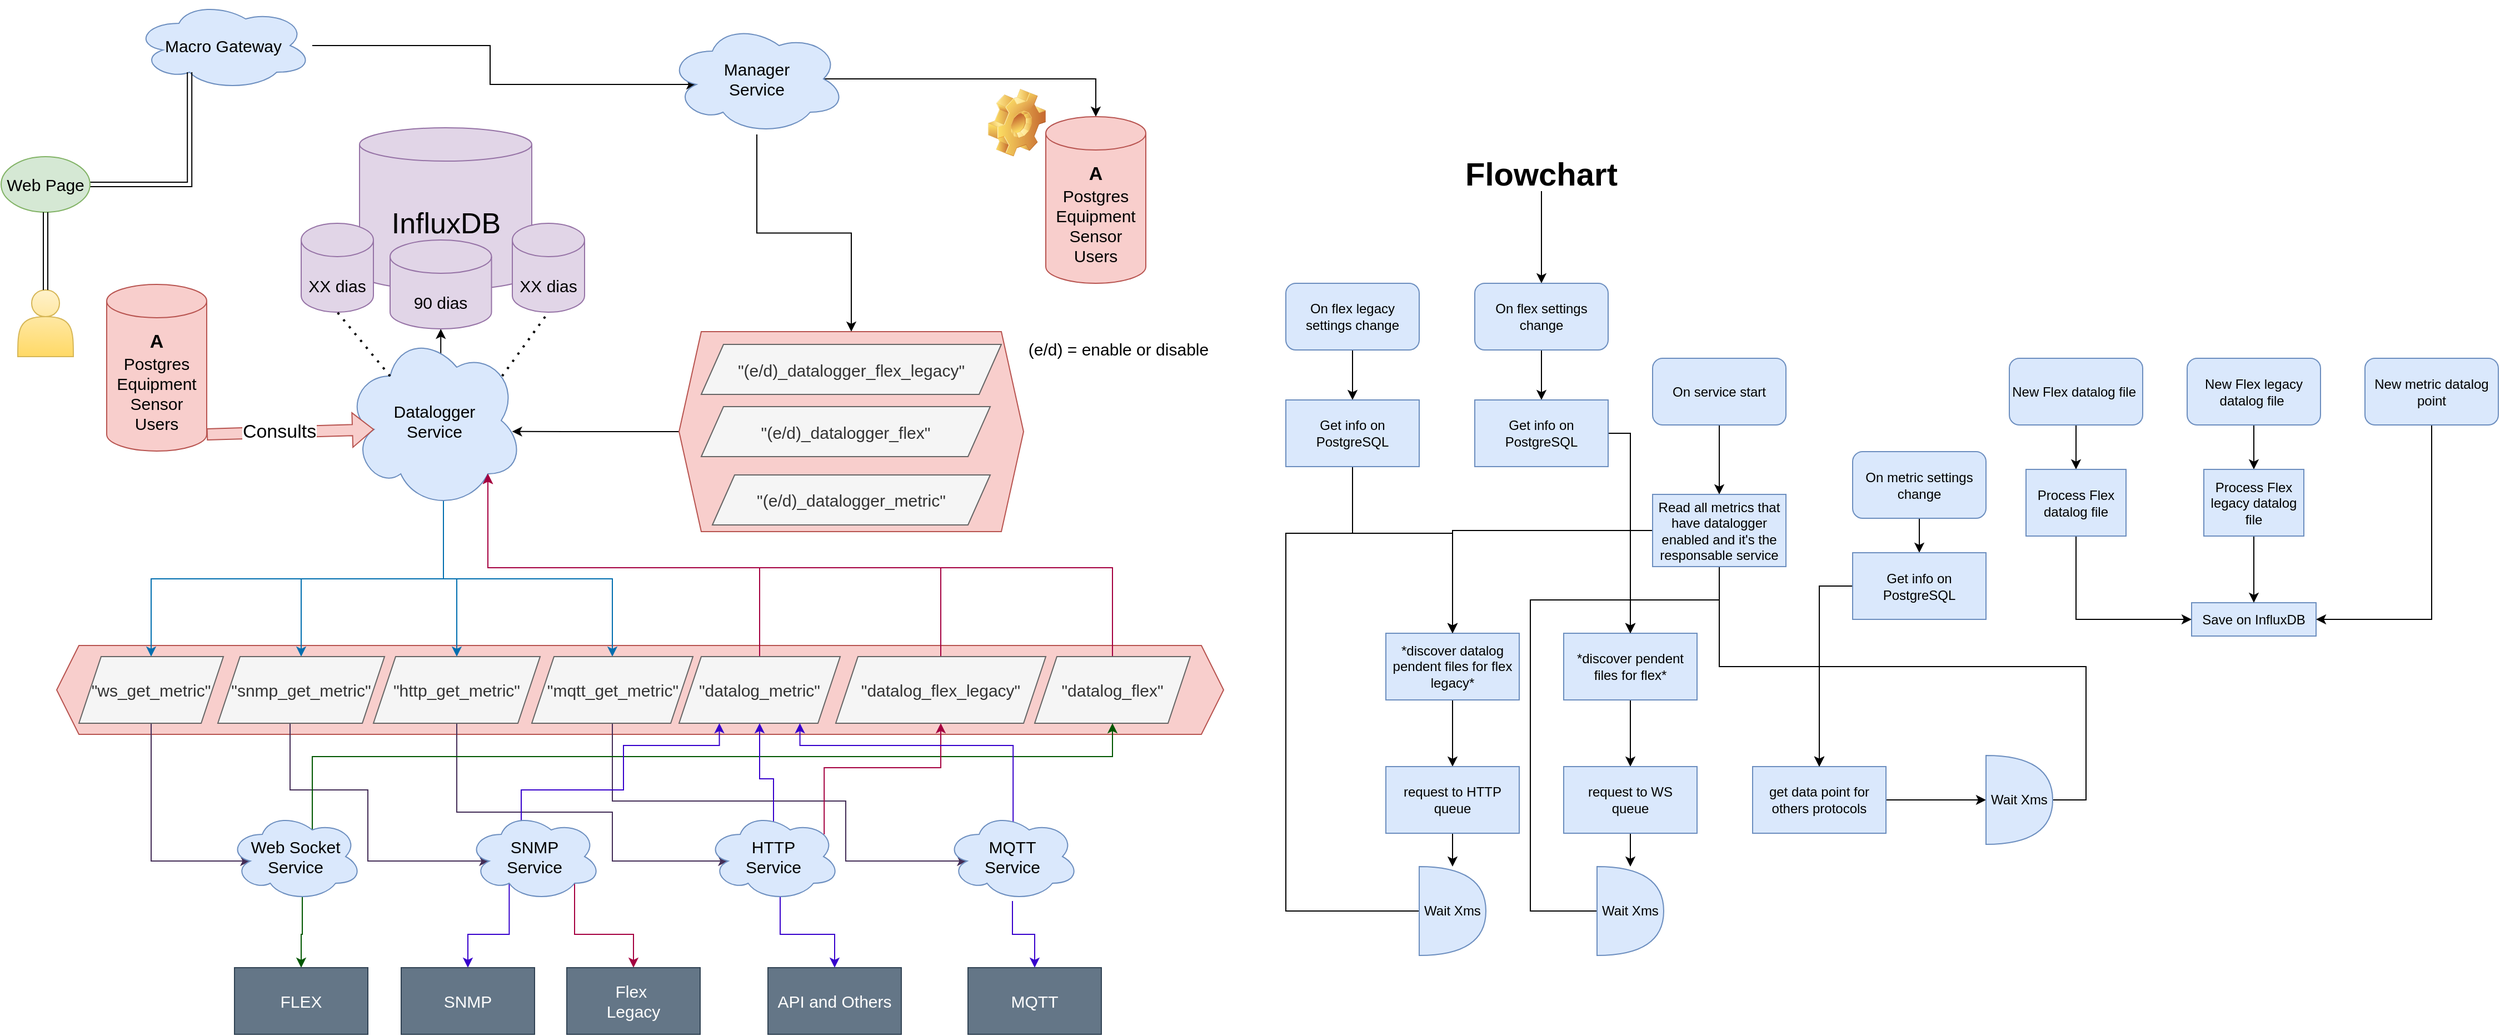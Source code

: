 <mxfile version="20.3.3" type="device"><diagram id="n9fM3EhJJ-gngeDf5bml" name="Page-1"><mxGraphModel dx="1077" dy="156" grid="1" gridSize="10" guides="1" tooltips="1" connect="1" arrows="1" fold="1" page="1" pageScale="1" pageWidth="827" pageHeight="1169" background="none" math="0" shadow="0"><root><mxCell id="0"/><mxCell id="1" parent="0"/><mxCell id="XR75DVhGgHO-lbkw8cco-3" style="edgeStyle=orthogonalEdgeStyle;rounded=0;orthogonalLoop=1;jettySize=auto;html=1;fontSize=15;entryX=0.936;entryY=0.562;entryDx=0;entryDy=0;entryPerimeter=0;" parent="1" source="XR75DVhGgHO-lbkw8cco-4" target="XR75DVhGgHO-lbkw8cco-25" edge="1"><mxGeometry relative="1" as="geometry"><mxPoint x="320" y="717" as="targetPoint"/></mxGeometry></mxCell><mxCell id="XR75DVhGgHO-lbkw8cco-4" value="" style="shape=hexagon;perimeter=hexagonPerimeter2;whiteSpace=wrap;html=1;fixedSize=1;fontSize=15;fillColor=#f8cecc;strokeColor=#b85450;" parent="1" vertex="1"><mxGeometry x="430" y="627.5" width="310" height="180" as="geometry"/></mxCell><mxCell id="XR75DVhGgHO-lbkw8cco-5" value="" style="shape=hexagon;perimeter=hexagonPerimeter2;whiteSpace=wrap;html=1;fixedSize=1;fontSize=15;fillColor=#f8cecc;strokeColor=#b85450;" parent="1" vertex="1"><mxGeometry x="-130" y="910" width="1050" height="80" as="geometry"/></mxCell><mxCell id="XR75DVhGgHO-lbkw8cco-6" value="" style="shape=actor;whiteSpace=wrap;html=1;fillColor=#fff2cc;gradientColor=#ffd966;strokeColor=#d6b656;" parent="1" vertex="1"><mxGeometry x="-165" y="590" width="50" height="60" as="geometry"/></mxCell><mxCell id="DgHRoGvnRGaDsDwVoJQQ-1" style="edgeStyle=orthogonalEdgeStyle;rounded=0;orthogonalLoop=1;jettySize=auto;html=1;entryX=0.16;entryY=0.55;entryDx=0;entryDy=0;entryPerimeter=0;" edge="1" parent="1" source="XR75DVhGgHO-lbkw8cco-7" target="XR75DVhGgHO-lbkw8cco-31"><mxGeometry relative="1" as="geometry"/></mxCell><mxCell id="XR75DVhGgHO-lbkw8cco-7" value="&lt;font style=&quot;font-size: 15px;&quot;&gt;Macro Gateway&lt;/font&gt;" style="ellipse;shape=cloud;whiteSpace=wrap;html=1;fillColor=#dae8fc;strokeColor=#6c8ebf;" parent="1" vertex="1"><mxGeometry x="-60" y="330" width="160" height="80" as="geometry"/></mxCell><mxCell id="XR75DVhGgHO-lbkw8cco-17" style="edgeStyle=orthogonalEdgeStyle;rounded=0;orthogonalLoop=1;jettySize=auto;html=1;entryX=0.31;entryY=0.8;entryDx=0;entryDy=0;entryPerimeter=0;fontSize=15;shape=link;" parent="1" source="XR75DVhGgHO-lbkw8cco-18" target="XR75DVhGgHO-lbkw8cco-7" edge="1"><mxGeometry relative="1" as="geometry"/></mxCell><mxCell id="XR75DVhGgHO-lbkw8cco-18" value="&lt;font style=&quot;font-size: 15px;&quot;&gt;Web Page&lt;/font&gt;" style="ellipse;whiteSpace=wrap;html=1;fillColor=#d5e8d4;strokeColor=#82b366;" parent="1" vertex="1"><mxGeometry x="-180" y="470" width="80" height="50" as="geometry"/></mxCell><mxCell id="XR75DVhGgHO-lbkw8cco-19" value="" style="endArrow=classic;startArrow=classic;html=1;rounded=0;fontSize=15;entryX=0.5;entryY=1;entryDx=0;entryDy=0;shape=link;" parent="1" source="XR75DVhGgHO-lbkw8cco-6" target="XR75DVhGgHO-lbkw8cco-18" edge="1"><mxGeometry width="50" height="50" relative="1" as="geometry"><mxPoint x="330" y="570" as="sourcePoint"/><mxPoint x="380" y="520" as="targetPoint"/></mxGeometry></mxCell><mxCell id="XR75DVhGgHO-lbkw8cco-21" style="edgeStyle=orthogonalEdgeStyle;rounded=0;orthogonalLoop=1;jettySize=auto;html=1;exitX=0.55;exitY=0.95;exitDx=0;exitDy=0;exitPerimeter=0;entryX=0.5;entryY=0;entryDx=0;entryDy=0;fontSize=15;fillColor=#1ba1e2;strokeColor=#006EAF;" parent="1" source="XR75DVhGgHO-lbkw8cco-25" target="XR75DVhGgHO-lbkw8cco-42" edge="1"><mxGeometry relative="1" as="geometry"><Array as="points"><mxPoint x="218" y="850"/><mxPoint x="90" y="850"/></Array></mxGeometry></mxCell><mxCell id="XR75DVhGgHO-lbkw8cco-22" style="edgeStyle=orthogonalEdgeStyle;rounded=0;orthogonalLoop=1;jettySize=auto;html=1;exitX=0.55;exitY=0.95;exitDx=0;exitDy=0;exitPerimeter=0;entryX=0.5;entryY=0;entryDx=0;entryDy=0;fontSize=15;fillColor=#1ba1e2;strokeColor=#006EAF;" parent="1" source="XR75DVhGgHO-lbkw8cco-25" target="XR75DVhGgHO-lbkw8cco-44" edge="1"><mxGeometry relative="1" as="geometry"><Array as="points"><mxPoint x="218" y="850"/><mxPoint x="230" y="850"/></Array></mxGeometry></mxCell><mxCell id="XR75DVhGgHO-lbkw8cco-23" style="edgeStyle=orthogonalEdgeStyle;rounded=0;orthogonalLoop=1;jettySize=auto;html=1;exitX=0.55;exitY=0.95;exitDx=0;exitDy=0;exitPerimeter=0;entryX=0.5;entryY=0;entryDx=0;entryDy=0;fontSize=15;fillColor=#1ba1e2;strokeColor=#006EAF;" parent="1" source="XR75DVhGgHO-lbkw8cco-25" target="XR75DVhGgHO-lbkw8cco-34" edge="1"><mxGeometry relative="1" as="geometry"><Array as="points"><mxPoint x="218" y="850"/><mxPoint x="370" y="850"/></Array></mxGeometry></mxCell><mxCell id="XR75DVhGgHO-lbkw8cco-24" style="edgeStyle=orthogonalEdgeStyle;rounded=0;orthogonalLoop=1;jettySize=auto;html=1;exitX=0.55;exitY=0.95;exitDx=0;exitDy=0;exitPerimeter=0;entryX=0.5;entryY=0;entryDx=0;entryDy=0;fontSize=15;fillColor=#1ba1e2;strokeColor=#006EAF;" parent="1" source="XR75DVhGgHO-lbkw8cco-25" target="XR75DVhGgHO-lbkw8cco-40" edge="1"><mxGeometry relative="1" as="geometry"><Array as="points"><mxPoint x="218" y="850"/><mxPoint x="-45" y="850"/></Array></mxGeometry></mxCell><mxCell id="XR75DVhGgHO-lbkw8cco-89" style="edgeStyle=orthogonalEdgeStyle;rounded=0;orthogonalLoop=1;jettySize=auto;html=1;exitX=0.625;exitY=0.2;exitDx=0;exitDy=0;exitPerimeter=0;entryX=0.5;entryY=1;entryDx=0;entryDy=0;entryPerimeter=0;fontSize=15;" parent="1" source="XR75DVhGgHO-lbkw8cco-25" target="XR75DVhGgHO-lbkw8cco-88" edge="1"><mxGeometry relative="1" as="geometry"/></mxCell><mxCell id="XR75DVhGgHO-lbkw8cco-25" value="Datalogger&lt;br&gt;Service" style="ellipse;shape=cloud;whiteSpace=wrap;html=1;fontSize=15;fillColor=#dae8fc;strokeColor=#6c8ebf;" parent="1" vertex="1"><mxGeometry x="130" y="627.5" width="160" height="160" as="geometry"/></mxCell><mxCell id="XR75DVhGgHO-lbkw8cco-29" style="edgeStyle=orthogonalEdgeStyle;rounded=0;orthogonalLoop=1;jettySize=auto;html=1;entryX=0.5;entryY=0;entryDx=0;entryDy=0;fontSize=15;" parent="1" source="XR75DVhGgHO-lbkw8cco-31" target="XR75DVhGgHO-lbkw8cco-4" edge="1"><mxGeometry relative="1" as="geometry"/></mxCell><mxCell id="XR75DVhGgHO-lbkw8cco-30" style="edgeStyle=orthogonalEdgeStyle;rounded=0;orthogonalLoop=1;jettySize=auto;html=1;fontSize=15;exitX=0.875;exitY=0.5;exitDx=0;exitDy=0;exitPerimeter=0;" parent="1" source="XR75DVhGgHO-lbkw8cco-31" target="XR75DVhGgHO-lbkw8cco-32" edge="1"><mxGeometry relative="1" as="geometry"><Array as="points"><mxPoint x="805" y="400"/></Array></mxGeometry></mxCell><mxCell id="XR75DVhGgHO-lbkw8cco-31" value="Manager&lt;br&gt;Service" style="ellipse;shape=cloud;whiteSpace=wrap;html=1;fontSize=15;fillColor=#dae8fc;strokeColor=#6c8ebf;" parent="1" vertex="1"><mxGeometry x="420" y="350" width="160" height="100" as="geometry"/></mxCell><mxCell id="XR75DVhGgHO-lbkw8cco-32" value="&lt;font style=&quot;font-size: 17px;&quot;&gt;&lt;b&gt;A&lt;/b&gt;&lt;/font&gt;&lt;br&gt;Postgres&lt;br&gt;Equipment&lt;br&gt;Sensor&lt;br&gt;Users" style="shape=cylinder3;whiteSpace=wrap;html=1;boundedLbl=1;backgroundOutline=1;size=15;fontSize=15;fillColor=#f8cecc;strokeColor=#b85450;" parent="1" vertex="1"><mxGeometry x="760" y="434" width="90" height="150" as="geometry"/></mxCell><mxCell id="XR75DVhGgHO-lbkw8cco-33" style="edgeStyle=orthogonalEdgeStyle;rounded=0;orthogonalLoop=1;jettySize=auto;html=1;entryX=0.16;entryY=0.55;entryDx=0;entryDy=0;entryPerimeter=0;fontSize=15;fillColor=#76608a;strokeColor=#432D57;" parent="1" source="XR75DVhGgHO-lbkw8cco-34" target="XR75DVhGgHO-lbkw8cco-60" edge="1"><mxGeometry relative="1" as="geometry"><Array as="points"><mxPoint x="370" y="1050"/><mxPoint x="580" y="1050"/><mxPoint x="580" y="1104"/></Array></mxGeometry></mxCell><mxCell id="XR75DVhGgHO-lbkw8cco-34" value="&quot;mqtt_get_metric&quot;" style="shape=parallelogram;perimeter=parallelogramPerimeter;whiteSpace=wrap;html=1;fixedSize=1;fontSize=15;fillColor=#f5f5f5;fontColor=#333333;strokeColor=#666666;" parent="1" vertex="1"><mxGeometry x="297.5" y="920" width="145" height="60" as="geometry"/></mxCell><mxCell id="XR75DVhGgHO-lbkw8cco-35" style="edgeStyle=orthogonalEdgeStyle;rounded=0;orthogonalLoop=1;jettySize=auto;html=1;entryX=0.8;entryY=0.8;entryDx=0;entryDy=0;entryPerimeter=0;fontSize=15;fillColor=#d80073;strokeColor=#A50040;" parent="1" source="XR75DVhGgHO-lbkw8cco-36" target="XR75DVhGgHO-lbkw8cco-25" edge="1"><mxGeometry relative="1" as="geometry"><Array as="points"><mxPoint x="820" y="840"/><mxPoint x="258" y="840"/></Array></mxGeometry></mxCell><mxCell id="XR75DVhGgHO-lbkw8cco-36" value="&quot;datalog_flex&quot;" style="shape=parallelogram;perimeter=parallelogramPerimeter;whiteSpace=wrap;html=1;fixedSize=1;fontSize=15;fillColor=#f5f5f5;fontColor=#333333;strokeColor=#666666;" parent="1" vertex="1"><mxGeometry x="750" y="920" width="140" height="60" as="geometry"/></mxCell><mxCell id="XR75DVhGgHO-lbkw8cco-37" style="edgeStyle=orthogonalEdgeStyle;rounded=0;orthogonalLoop=1;jettySize=auto;html=1;entryX=0.8;entryY=0.8;entryDx=0;entryDy=0;entryPerimeter=0;fontSize=15;fillColor=#d80073;strokeColor=#A50040;" parent="1" source="XR75DVhGgHO-lbkw8cco-38" target="XR75DVhGgHO-lbkw8cco-25" edge="1"><mxGeometry relative="1" as="geometry"><Array as="points"><mxPoint x="665" y="840"/><mxPoint x="258" y="840"/></Array></mxGeometry></mxCell><mxCell id="XR75DVhGgHO-lbkw8cco-38" value="&quot;datalog_flex_legacy&quot;" style="shape=parallelogram;perimeter=parallelogramPerimeter;whiteSpace=wrap;html=1;fixedSize=1;fontSize=15;fillColor=#f5f5f5;fontColor=#333333;strokeColor=#666666;" parent="1" vertex="1"><mxGeometry x="571" y="920" width="189" height="60" as="geometry"/></mxCell><mxCell id="XR75DVhGgHO-lbkw8cco-39" style="edgeStyle=orthogonalEdgeStyle;rounded=0;orthogonalLoop=1;jettySize=auto;html=1;entryX=0.16;entryY=0.55;entryDx=0;entryDy=0;entryPerimeter=0;fontSize=15;fillColor=#76608a;strokeColor=#432D57;" parent="1" source="XR75DVhGgHO-lbkw8cco-40" target="XR75DVhGgHO-lbkw8cco-49" edge="1"><mxGeometry relative="1" as="geometry"><Array as="points"><mxPoint x="-45" y="1104"/></Array></mxGeometry></mxCell><mxCell id="XR75DVhGgHO-lbkw8cco-40" value="&quot;ws_get_metric&quot;" style="shape=parallelogram;perimeter=parallelogramPerimeter;whiteSpace=wrap;html=1;fixedSize=1;fontSize=15;fillColor=#f5f5f5;fontColor=#333333;strokeColor=#666666;" parent="1" vertex="1"><mxGeometry x="-110" y="920" width="130" height="60" as="geometry"/></mxCell><mxCell id="XR75DVhGgHO-lbkw8cco-41" style="edgeStyle=orthogonalEdgeStyle;rounded=0;orthogonalLoop=1;jettySize=auto;html=1;entryX=0.16;entryY=0.55;entryDx=0;entryDy=0;entryPerimeter=0;fontSize=15;fillColor=#76608a;strokeColor=#432D57;" parent="1" source="XR75DVhGgHO-lbkw8cco-42" target="XR75DVhGgHO-lbkw8cco-57" edge="1"><mxGeometry relative="1" as="geometry"><Array as="points"><mxPoint x="80" y="1040"/><mxPoint x="150" y="1040"/><mxPoint x="150" y="1104"/></Array></mxGeometry></mxCell><mxCell id="XR75DVhGgHO-lbkw8cco-42" value="&quot;snmp_get_metric&quot;" style="shape=parallelogram;perimeter=parallelogramPerimeter;whiteSpace=wrap;html=1;fixedSize=1;fontSize=15;fillColor=#f5f5f5;fontColor=#333333;strokeColor=#666666;" parent="1" vertex="1"><mxGeometry x="15" y="920" width="150" height="60" as="geometry"/></mxCell><mxCell id="XR75DVhGgHO-lbkw8cco-43" style="edgeStyle=orthogonalEdgeStyle;rounded=0;orthogonalLoop=1;jettySize=auto;html=1;entryX=0.16;entryY=0.55;entryDx=0;entryDy=0;entryPerimeter=0;fontSize=15;fillColor=#76608a;strokeColor=#432D57;" parent="1" source="XR75DVhGgHO-lbkw8cco-44" target="XR75DVhGgHO-lbkw8cco-52" edge="1"><mxGeometry relative="1" as="geometry"><Array as="points"><mxPoint x="230" y="1060"/><mxPoint x="370" y="1060"/><mxPoint x="370" y="1104"/></Array></mxGeometry></mxCell><mxCell id="XR75DVhGgHO-lbkw8cco-44" value="&quot;http_get_metric&quot;" style="shape=parallelogram;perimeter=parallelogramPerimeter;whiteSpace=wrap;html=1;fixedSize=1;fontSize=15;fillColor=#f5f5f5;fontColor=#333333;strokeColor=#666666;" parent="1" vertex="1"><mxGeometry x="155" y="920" width="150" height="60" as="geometry"/></mxCell><mxCell id="XR75DVhGgHO-lbkw8cco-45" style="edgeStyle=orthogonalEdgeStyle;rounded=0;orthogonalLoop=1;jettySize=auto;html=1;exitX=0.5;exitY=0;exitDx=0;exitDy=0;entryX=0.8;entryY=0.8;entryDx=0;entryDy=0;entryPerimeter=0;fontSize=15;fillColor=#d80073;strokeColor=#A50040;" parent="1" source="XR75DVhGgHO-lbkw8cco-46" target="XR75DVhGgHO-lbkw8cco-25" edge="1"><mxGeometry relative="1" as="geometry"><Array as="points"><mxPoint x="503" y="840"/><mxPoint x="258" y="840"/></Array></mxGeometry></mxCell><mxCell id="XR75DVhGgHO-lbkw8cco-46" value="&quot;datalog_metric&quot;" style="shape=parallelogram;perimeter=parallelogramPerimeter;whiteSpace=wrap;html=1;fixedSize=1;fontSize=15;fillColor=#f5f5f5;fontColor=#333333;strokeColor=#666666;" parent="1" vertex="1"><mxGeometry x="430" y="920" width="145" height="60" as="geometry"/></mxCell><mxCell id="XR75DVhGgHO-lbkw8cco-47" style="edgeStyle=orthogonalEdgeStyle;rounded=0;orthogonalLoop=1;jettySize=auto;html=1;exitX=0.55;exitY=0.95;exitDx=0;exitDy=0;exitPerimeter=0;fontSize=15;fillColor=#008a00;strokeColor=#005700;" parent="1" source="XR75DVhGgHO-lbkw8cco-49" target="XR75DVhGgHO-lbkw8cco-63" edge="1"><mxGeometry relative="1" as="geometry"/></mxCell><mxCell id="XR75DVhGgHO-lbkw8cco-48" style="edgeStyle=orthogonalEdgeStyle;rounded=0;orthogonalLoop=1;jettySize=auto;html=1;exitX=0.625;exitY=0.2;exitDx=0;exitDy=0;exitPerimeter=0;entryX=0.5;entryY=1;entryDx=0;entryDy=0;fontSize=15;fillColor=#008a00;strokeColor=#005700;" parent="1" source="XR75DVhGgHO-lbkw8cco-49" target="XR75DVhGgHO-lbkw8cco-36" edge="1"><mxGeometry relative="1" as="geometry"><Array as="points"><mxPoint x="100" y="1010"/><mxPoint x="820" y="1010"/></Array></mxGeometry></mxCell><mxCell id="XR75DVhGgHO-lbkw8cco-49" value="Web Socket&lt;br&gt;Service" style="ellipse;shape=cloud;whiteSpace=wrap;html=1;fontSize=15;fillColor=#dae8fc;strokeColor=#6c8ebf;" parent="1" vertex="1"><mxGeometry x="25" y="1060" width="120" height="80" as="geometry"/></mxCell><mxCell id="XR75DVhGgHO-lbkw8cco-50" style="edgeStyle=orthogonalEdgeStyle;rounded=0;orthogonalLoop=1;jettySize=auto;html=1;entryX=0.5;entryY=1;entryDx=0;entryDy=0;fontSize=15;fillColor=#6a00ff;strokeColor=#3700CC;exitX=0.491;exitY=0.121;exitDx=0;exitDy=0;exitPerimeter=0;" parent="1" source="XR75DVhGgHO-lbkw8cco-52" target="XR75DVhGgHO-lbkw8cco-46" edge="1"><mxGeometry relative="1" as="geometry"><Array as="points"><mxPoint x="515" y="1070"/><mxPoint x="515" y="1030"/><mxPoint x="503" y="1030"/></Array></mxGeometry></mxCell><mxCell id="XR75DVhGgHO-lbkw8cco-51" style="edgeStyle=orthogonalEdgeStyle;rounded=0;orthogonalLoop=1;jettySize=auto;html=1;exitX=0.55;exitY=0.95;exitDx=0;exitDy=0;exitPerimeter=0;entryX=0.5;entryY=0;entryDx=0;entryDy=0;fontSize=15;fillColor=#6a00ff;strokeColor=#3700CC;" parent="1" source="XR75DVhGgHO-lbkw8cco-52" target="XR75DVhGgHO-lbkw8cco-64" edge="1"><mxGeometry relative="1" as="geometry"/></mxCell><mxCell id="XR75DVhGgHO-lbkw8cco-52" value="HTTP&lt;br&gt;Service" style="ellipse;shape=cloud;whiteSpace=wrap;html=1;fontSize=15;fillColor=#dae8fc;strokeColor=#6c8ebf;" parent="1" vertex="1"><mxGeometry x="455" y="1060" width="120" height="80" as="geometry"/></mxCell><mxCell id="XR75DVhGgHO-lbkw8cco-53" style="edgeStyle=orthogonalEdgeStyle;rounded=0;orthogonalLoop=1;jettySize=auto;html=1;entryX=0.25;entryY=1;entryDx=0;entryDy=0;fontSize=15;exitX=0.4;exitY=0.1;exitDx=0;exitDy=0;exitPerimeter=0;fillColor=#6a00ff;strokeColor=#3700CC;" parent="1" source="XR75DVhGgHO-lbkw8cco-57" target="XR75DVhGgHO-lbkw8cco-46" edge="1"><mxGeometry relative="1" as="geometry"><Array as="points"><mxPoint x="288" y="1040"/><mxPoint x="380" y="1040"/><mxPoint x="380" y="1000"/><mxPoint x="466" y="1000"/></Array></mxGeometry></mxCell><mxCell id="XR75DVhGgHO-lbkw8cco-54" style="edgeStyle=orthogonalEdgeStyle;rounded=0;orthogonalLoop=1;jettySize=auto;html=1;exitX=0.88;exitY=0.25;exitDx=0;exitDy=0;exitPerimeter=0;entryX=0.5;entryY=1;entryDx=0;entryDy=0;fontSize=15;fillColor=#d80073;strokeColor=#A50040;" parent="1" source="XR75DVhGgHO-lbkw8cco-52" target="XR75DVhGgHO-lbkw8cco-38" edge="1"><mxGeometry relative="1" as="geometry"><Array as="points"><mxPoint x="561" y="1020"/><mxPoint x="666" y="1020"/></Array></mxGeometry></mxCell><mxCell id="XR75DVhGgHO-lbkw8cco-55" style="edgeStyle=orthogonalEdgeStyle;rounded=0;orthogonalLoop=1;jettySize=auto;html=1;exitX=0.8;exitY=0.8;exitDx=0;exitDy=0;exitPerimeter=0;entryX=0.5;entryY=0;entryDx=0;entryDy=0;fontSize=15;fillColor=#d80073;strokeColor=#A50040;" parent="1" source="XR75DVhGgHO-lbkw8cco-57" target="XR75DVhGgHO-lbkw8cco-61" edge="1"><mxGeometry relative="1" as="geometry"/></mxCell><mxCell id="XR75DVhGgHO-lbkw8cco-56" style="edgeStyle=orthogonalEdgeStyle;rounded=0;orthogonalLoop=1;jettySize=auto;html=1;exitX=0.31;exitY=0.8;exitDx=0;exitDy=0;exitPerimeter=0;entryX=0.5;entryY=0;entryDx=0;entryDy=0;fontSize=15;fillColor=#6a00ff;strokeColor=#3700CC;" parent="1" source="XR75DVhGgHO-lbkw8cco-57" target="XR75DVhGgHO-lbkw8cco-62" edge="1"><mxGeometry relative="1" as="geometry"/></mxCell><mxCell id="XR75DVhGgHO-lbkw8cco-57" value="SNMP&lt;br&gt;Service" style="ellipse;shape=cloud;whiteSpace=wrap;html=1;fontSize=15;fillColor=#dae8fc;strokeColor=#6c8ebf;" parent="1" vertex="1"><mxGeometry x="240" y="1060" width="120" height="80" as="geometry"/></mxCell><mxCell id="XR75DVhGgHO-lbkw8cco-58" style="edgeStyle=orthogonalEdgeStyle;rounded=0;orthogonalLoop=1;jettySize=auto;html=1;entryX=0.75;entryY=1;entryDx=0;entryDy=0;fontSize=15;fillColor=#6a00ff;strokeColor=#3700CC;exitX=0.505;exitY=0.114;exitDx=0;exitDy=0;exitPerimeter=0;" parent="1" source="XR75DVhGgHO-lbkw8cco-60" target="XR75DVhGgHO-lbkw8cco-46" edge="1"><mxGeometry relative="1" as="geometry"><Array as="points"><mxPoint x="731" y="1000"/><mxPoint x="539" y="1000"/></Array></mxGeometry></mxCell><mxCell id="XR75DVhGgHO-lbkw8cco-59" style="edgeStyle=orthogonalEdgeStyle;rounded=0;orthogonalLoop=1;jettySize=auto;html=1;entryX=0.5;entryY=0;entryDx=0;entryDy=0;fontSize=15;fillColor=#6a00ff;strokeColor=#3700CC;" parent="1" source="XR75DVhGgHO-lbkw8cco-60" target="XR75DVhGgHO-lbkw8cco-65" edge="1"><mxGeometry relative="1" as="geometry"/></mxCell><mxCell id="XR75DVhGgHO-lbkw8cco-60" value="MQTT&lt;br&gt;Service" style="ellipse;shape=cloud;whiteSpace=wrap;html=1;fontSize=15;fillColor=#dae8fc;strokeColor=#6c8ebf;" parent="1" vertex="1"><mxGeometry x="670" y="1060" width="120" height="80" as="geometry"/></mxCell><mxCell id="XR75DVhGgHO-lbkw8cco-61" value="Flex&amp;nbsp;&lt;br&gt;Legacy" style="rounded=0;whiteSpace=wrap;html=1;fontSize=15;fillColor=#647687;fontColor=#ffffff;strokeColor=#314354;" parent="1" vertex="1"><mxGeometry x="329" y="1200" width="120" height="60" as="geometry"/></mxCell><mxCell id="XR75DVhGgHO-lbkw8cco-62" value="SNMP" style="rounded=0;whiteSpace=wrap;html=1;fontSize=15;fillColor=#647687;fontColor=#ffffff;strokeColor=#314354;" parent="1" vertex="1"><mxGeometry x="180" y="1200" width="120" height="60" as="geometry"/></mxCell><mxCell id="XR75DVhGgHO-lbkw8cco-63" value="FLEX" style="rounded=0;whiteSpace=wrap;html=1;fontSize=15;fillColor=#647687;fontColor=#ffffff;strokeColor=#314354;" parent="1" vertex="1"><mxGeometry x="30" y="1200" width="120" height="60" as="geometry"/></mxCell><mxCell id="XR75DVhGgHO-lbkw8cco-64" value="API and Others" style="rounded=0;whiteSpace=wrap;html=1;fontSize=15;fillColor=#647687;fontColor=#ffffff;strokeColor=#314354;" parent="1" vertex="1"><mxGeometry x="510" y="1200" width="120" height="60" as="geometry"/></mxCell><mxCell id="XR75DVhGgHO-lbkw8cco-65" value="MQTT" style="rounded=0;whiteSpace=wrap;html=1;fontSize=15;fillColor=#647687;fontColor=#ffffff;strokeColor=#314354;" parent="1" vertex="1"><mxGeometry x="690" y="1200" width="120" height="60" as="geometry"/></mxCell><mxCell id="XR75DVhGgHO-lbkw8cco-66" value="&quot;(e/d)_datalogger_metric&quot;" style="shape=parallelogram;perimeter=parallelogramPerimeter;whiteSpace=wrap;html=1;fixedSize=1;fontSize=15;fillColor=#f5f5f5;fontColor=#333333;strokeColor=#666666;" parent="1" vertex="1"><mxGeometry x="460" y="756.5" width="250" height="45" as="geometry"/></mxCell><mxCell id="XR75DVhGgHO-lbkw8cco-67" value="&quot;(e/d)_datalogger_flex_legacy&quot;" style="shape=parallelogram;perimeter=parallelogramPerimeter;whiteSpace=wrap;html=1;fixedSize=1;fontSize=15;fillColor=#f5f5f5;fontColor=#333333;strokeColor=#666666;" parent="1" vertex="1"><mxGeometry x="450" y="639" width="270" height="45" as="geometry"/></mxCell><mxCell id="XR75DVhGgHO-lbkw8cco-68" value="&quot;(e/d)_datalogger_flex&quot;" style="shape=parallelogram;perimeter=parallelogramPerimeter;whiteSpace=wrap;html=1;fixedSize=1;fontSize=15;fillColor=#f5f5f5;fontColor=#333333;strokeColor=#666666;" parent="1" vertex="1"><mxGeometry x="450" y="695" width="260" height="45" as="geometry"/></mxCell><mxCell id="XR75DVhGgHO-lbkw8cco-69" value="" style="shape=image;html=1;verticalLabelPosition=bottom;verticalAlign=top;imageAspect=1;aspect=fixed;image=img/clipart/Gear_128x128.png;fontSize=15;" parent="1" vertex="1"><mxGeometry x="708" y="409" width="52" height="61" as="geometry"/></mxCell><mxCell id="XR75DVhGgHO-lbkw8cco-70" style="edgeStyle=orthogonalEdgeStyle;rounded=0;orthogonalLoop=1;jettySize=auto;html=1;exitX=0.5;exitY=1;exitDx=0;exitDy=0;fontSize=15;" parent="1" source="XR75DVhGgHO-lbkw8cco-67" target="XR75DVhGgHO-lbkw8cco-67" edge="1"><mxGeometry relative="1" as="geometry"/></mxCell><mxCell id="XR75DVhGgHO-lbkw8cco-80" value="(e/d) = enable or disable" style="text;html=1;align=center;verticalAlign=middle;resizable=0;points=[];autosize=1;strokeColor=none;fillColor=none;fontSize=15;" parent="1" vertex="1"><mxGeometry x="730" y="627.5" width="190" height="30" as="geometry"/></mxCell><mxCell id="XR75DVhGgHO-lbkw8cco-81" value="&lt;font style=&quot;font-size: 17px;&quot;&gt;&lt;b&gt;A&lt;/b&gt;&lt;/font&gt;&lt;br&gt;Postgres&lt;br&gt;Equipment&lt;br&gt;Sensor&lt;br&gt;Users" style="shape=cylinder3;whiteSpace=wrap;html=1;boundedLbl=1;backgroundOutline=1;size=15;fontSize=15;fillColor=#f8cecc;strokeColor=#b85450;" parent="1" vertex="1"><mxGeometry x="-85" y="585" width="90" height="150" as="geometry"/></mxCell><mxCell id="XR75DVhGgHO-lbkw8cco-82" value="" style="shape=flexArrow;endArrow=classic;html=1;rounded=0;fontSize=17;entryX=0.16;entryY=0.55;entryDx=0;entryDy=0;entryPerimeter=0;exitX=1;exitY=1;exitDx=0;exitDy=-15;exitPerimeter=0;fillColor=#f8cecc;strokeColor=#b85450;" parent="1" source="XR75DVhGgHO-lbkw8cco-81" target="XR75DVhGgHO-lbkw8cco-25" edge="1"><mxGeometry width="50" height="50" relative="1" as="geometry"><mxPoint x="5" y="685" as="sourcePoint"/><mxPoint x="55" y="635" as="targetPoint"/></mxGeometry></mxCell><mxCell id="XR75DVhGgHO-lbkw8cco-83" value="Consults" style="edgeLabel;html=1;align=center;verticalAlign=middle;resizable=0;points=[];fontSize=17;" parent="XR75DVhGgHO-lbkw8cco-82" vertex="1" connectable="0"><mxGeometry x="-0.461" relative="1" as="geometry"><mxPoint x="24" y="-1" as="offset"/></mxGeometry></mxCell><mxCell id="XR75DVhGgHO-lbkw8cco-84" value="&lt;font style=&quot;font-size: 26px;&quot;&gt;InfluxDB&lt;/font&gt;" style="shape=cylinder3;whiteSpace=wrap;html=1;boundedLbl=1;backgroundOutline=1;size=15;fillColor=#e1d5e7;strokeColor=#9673a6;" parent="1" vertex="1"><mxGeometry x="142.5" y="444" width="155" height="146" as="geometry"/></mxCell><mxCell id="XR75DVhGgHO-lbkw8cco-85" value="&lt;font style=&quot;font-size: 15px;&quot;&gt;XX dias&lt;/font&gt;" style="shape=cylinder3;whiteSpace=wrap;html=1;boundedLbl=1;backgroundOutline=1;size=15;fontSize=26;fillColor=#e1d5e7;strokeColor=#9673a6;" parent="1" vertex="1"><mxGeometry x="90" y="530" width="65" height="80" as="geometry"/></mxCell><mxCell id="XR75DVhGgHO-lbkw8cco-86" value="&lt;font style=&quot;font-size: 15px;&quot;&gt;XX dias&lt;/font&gt;" style="shape=cylinder3;whiteSpace=wrap;html=1;boundedLbl=1;backgroundOutline=1;size=15;fontSize=26;fillColor=#e1d5e7;strokeColor=#9673a6;" parent="1" vertex="1"><mxGeometry x="280" y="530" width="65" height="80" as="geometry"/></mxCell><mxCell id="XR75DVhGgHO-lbkw8cco-88" value="&lt;font style=&quot;font-size: 15px;&quot;&gt;90 dias&lt;/font&gt;" style="shape=cylinder3;whiteSpace=wrap;html=1;boundedLbl=1;backgroundOutline=1;size=15;fontSize=26;fillColor=#e1d5e7;strokeColor=#9673a6;" parent="1" vertex="1"><mxGeometry x="170" y="545" width="91.25" height="80" as="geometry"/></mxCell><mxCell id="XR75DVhGgHO-lbkw8cco-90" value="" style="endArrow=none;dashed=1;html=1;dashPattern=1 3;strokeWidth=2;rounded=0;fontSize=15;entryX=0.5;entryY=1;entryDx=0;entryDy=0;entryPerimeter=0;exitX=0.88;exitY=0.25;exitDx=0;exitDy=0;exitPerimeter=0;" parent="1" source="XR75DVhGgHO-lbkw8cco-25" target="XR75DVhGgHO-lbkw8cco-86" edge="1"><mxGeometry width="50" height="50" relative="1" as="geometry"><mxPoint x="510" y="780" as="sourcePoint"/><mxPoint x="560" y="730" as="targetPoint"/></mxGeometry></mxCell><mxCell id="XR75DVhGgHO-lbkw8cco-92" value="" style="endArrow=none;dashed=1;html=1;dashPattern=1 3;strokeWidth=2;rounded=0;fontSize=15;entryX=0.5;entryY=1;entryDx=0;entryDy=0;entryPerimeter=0;exitX=0.25;exitY=0.25;exitDx=0;exitDy=0;exitPerimeter=0;" parent="1" source="XR75DVhGgHO-lbkw8cco-25" target="XR75DVhGgHO-lbkw8cco-85" edge="1"><mxGeometry width="50" height="50" relative="1" as="geometry"><mxPoint x="80.0" y="671.25" as="sourcePoint"/><mxPoint x="121.7" y="613.75" as="targetPoint"/></mxGeometry></mxCell><mxCell id="YJ-lAAwAYjP-4zHCcyfj-1" value="" style="edgeStyle=orthogonalEdgeStyle;rounded=0;orthogonalLoop=1;jettySize=auto;html=1;" parent="1" source="p35fIJJ5pZH6EN-b1WnF-1" target="p35fIJJ5pZH6EN-b1WnF-46" edge="1"><mxGeometry relative="1" as="geometry"/></mxCell><mxCell id="p35fIJJ5pZH6EN-b1WnF-1" value="&lt;font style=&quot;font-size: 29px;&quot;&gt;&lt;b&gt;Flowchart&lt;/b&gt;&lt;/font&gt;" style="text;html=1;strokeColor=none;fillColor=none;align=center;verticalAlign=middle;whiteSpace=wrap;rounded=0;glass=0;fontSize=14;" parent="1" vertex="1"><mxGeometry x="1176" y="471" width="60" height="30" as="geometry"/></mxCell><mxCell id="p35fIJJ5pZH6EN-b1WnF-4" style="edgeStyle=orthogonalEdgeStyle;rounded=0;orthogonalLoop=1;jettySize=auto;html=1;entryX=0.5;entryY=0;entryDx=0;entryDy=0;" parent="1" source="p35fIJJ5pZH6EN-b1WnF-2" target="p35fIJJ5pZH6EN-b1WnF-3" edge="1"><mxGeometry relative="1" as="geometry"/></mxCell><mxCell id="p35fIJJ5pZH6EN-b1WnF-2" value="On service start" style="rounded=1;whiteSpace=wrap;html=1;fillColor=#dae8fc;strokeColor=#6c8ebf;" parent="1" vertex="1"><mxGeometry x="1306" y="651.5" width="120" height="60" as="geometry"/></mxCell><mxCell id="p35fIJJ5pZH6EN-b1WnF-6" style="edgeStyle=orthogonalEdgeStyle;rounded=0;orthogonalLoop=1;jettySize=auto;html=1;entryX=0.5;entryY=0;entryDx=0;entryDy=0;" parent="1" source="p35fIJJ5pZH6EN-b1WnF-3" target="p35fIJJ5pZH6EN-b1WnF-9" edge="1"><mxGeometry relative="1" as="geometry"><mxPoint x="1365.46" y="911.24" as="targetPoint"/></mxGeometry></mxCell><mxCell id="p35fIJJ5pZH6EN-b1WnF-16" style="edgeStyle=orthogonalEdgeStyle;rounded=0;orthogonalLoop=1;jettySize=auto;html=1;entryX=0.5;entryY=0;entryDx=0;entryDy=0;" parent="1" source="p35fIJJ5pZH6EN-b1WnF-3" target="p35fIJJ5pZH6EN-b1WnF-13" edge="1"><mxGeometry relative="1" as="geometry"/></mxCell><mxCell id="p35fIJJ5pZH6EN-b1WnF-18" style="edgeStyle=orthogonalEdgeStyle;rounded=0;orthogonalLoop=1;jettySize=auto;html=1;entryX=0.5;entryY=0;entryDx=0;entryDy=0;" parent="1" source="p35fIJJ5pZH6EN-b1WnF-3" target="p35fIJJ5pZH6EN-b1WnF-17" edge="1"><mxGeometry relative="1" as="geometry"/></mxCell><mxCell id="p35fIJJ5pZH6EN-b1WnF-3" value="Read all metrics that have datalogger enabled and it's the responsable service" style="rounded=0;whiteSpace=wrap;html=1;fillColor=#dae8fc;strokeColor=#6c8ebf;" parent="1" vertex="1"><mxGeometry x="1306" y="774" width="120" height="65" as="geometry"/></mxCell><mxCell id="p35fIJJ5pZH6EN-b1WnF-12" style="edgeStyle=orthogonalEdgeStyle;rounded=0;orthogonalLoop=1;jettySize=auto;html=1;entryX=0.5;entryY=0;entryDx=0;entryDy=0;" parent="1" source="p35fIJJ5pZH6EN-b1WnF-9" target="p35fIJJ5pZH6EN-b1WnF-11" edge="1"><mxGeometry relative="1" as="geometry"/></mxCell><mxCell id="p35fIJJ5pZH6EN-b1WnF-9" value="*discover datalog pendent files for flex legacy*" style="rounded=0;whiteSpace=wrap;html=1;fillColor=#dae8fc;strokeColor=#6c8ebf;" parent="1" vertex="1"><mxGeometry x="1066" y="899" width="120" height="60" as="geometry"/></mxCell><mxCell id="p35fIJJ5pZH6EN-b1WnF-30" style="edgeStyle=orthogonalEdgeStyle;rounded=0;orthogonalLoop=1;jettySize=auto;html=1;entryX=0.5;entryY=0;entryDx=0;entryDy=0;entryPerimeter=0;" parent="1" source="p35fIJJ5pZH6EN-b1WnF-11" target="p35fIJJ5pZH6EN-b1WnF-28" edge="1"><mxGeometry relative="1" as="geometry"/></mxCell><mxCell id="p35fIJJ5pZH6EN-b1WnF-11" value="request to HTTP queue" style="rounded=0;whiteSpace=wrap;html=1;fillColor=#dae8fc;strokeColor=#6c8ebf;" parent="1" vertex="1"><mxGeometry x="1066" y="1019" width="120" height="60" as="geometry"/></mxCell><mxCell id="p35fIJJ5pZH6EN-b1WnF-15" style="edgeStyle=orthogonalEdgeStyle;rounded=0;orthogonalLoop=1;jettySize=auto;html=1;entryX=0.5;entryY=0;entryDx=0;entryDy=0;" parent="1" source="p35fIJJ5pZH6EN-b1WnF-13" target="p35fIJJ5pZH6EN-b1WnF-14" edge="1"><mxGeometry relative="1" as="geometry"/></mxCell><mxCell id="p35fIJJ5pZH6EN-b1WnF-13" value="*discover pendent files for flex*" style="rounded=0;whiteSpace=wrap;html=1;fillColor=#dae8fc;strokeColor=#6c8ebf;" parent="1" vertex="1"><mxGeometry x="1226" y="899" width="120" height="60" as="geometry"/></mxCell><mxCell id="p35fIJJ5pZH6EN-b1WnF-25" style="edgeStyle=orthogonalEdgeStyle;rounded=0;orthogonalLoop=1;jettySize=auto;html=1;" parent="1" source="p35fIJJ5pZH6EN-b1WnF-14" edge="1"><mxGeometry relative="1" as="geometry"><mxPoint x="1286" y="1109" as="targetPoint"/></mxGeometry></mxCell><mxCell id="p35fIJJ5pZH6EN-b1WnF-14" value="request to WS &lt;br&gt;queue" style="rounded=0;whiteSpace=wrap;html=1;fillColor=#dae8fc;strokeColor=#6c8ebf;" parent="1" vertex="1"><mxGeometry x="1226" y="1019" width="120" height="60" as="geometry"/></mxCell><mxCell id="p35fIJJ5pZH6EN-b1WnF-22" style="edgeStyle=orthogonalEdgeStyle;rounded=0;orthogonalLoop=1;jettySize=auto;html=1;entryX=0;entryY=0.5;entryDx=0;entryDy=0;entryPerimeter=0;" parent="1" source="p35fIJJ5pZH6EN-b1WnF-17" target="p35fIJJ5pZH6EN-b1WnF-21" edge="1"><mxGeometry relative="1" as="geometry"/></mxCell><mxCell id="p35fIJJ5pZH6EN-b1WnF-17" value="get data point for others protocols" style="rounded=0;whiteSpace=wrap;html=1;fillColor=#dae8fc;strokeColor=#6c8ebf;" parent="1" vertex="1"><mxGeometry x="1396" y="1019" width="120" height="60" as="geometry"/></mxCell><mxCell id="p35fIJJ5pZH6EN-b1WnF-19" value="Save on InfluxDB" style="rounded=0;whiteSpace=wrap;html=1;fillColor=#dae8fc;strokeColor=#6c8ebf;" parent="1" vertex="1"><mxGeometry x="1791" y="871.5" width="112" height="30" as="geometry"/></mxCell><mxCell id="p35fIJJ5pZH6EN-b1WnF-23" style="edgeStyle=orthogonalEdgeStyle;rounded=0;orthogonalLoop=1;jettySize=auto;html=1;entryX=0.5;entryY=0;entryDx=0;entryDy=0;" parent="1" source="p35fIJJ5pZH6EN-b1WnF-21" target="p35fIJJ5pZH6EN-b1WnF-17" edge="1"><mxGeometry relative="1" as="geometry"><Array as="points"><mxPoint x="1696" y="1049"/><mxPoint x="1696" y="929"/><mxPoint x="1456" y="929"/></Array></mxGeometry></mxCell><mxCell id="p35fIJJ5pZH6EN-b1WnF-21" value="Wait Xms" style="shape=or;whiteSpace=wrap;html=1;fillColor=#dae8fc;strokeColor=#6c8ebf;" parent="1" vertex="1"><mxGeometry x="1606" y="1009" width="60" height="80" as="geometry"/></mxCell><mxCell id="p35fIJJ5pZH6EN-b1WnF-26" style="edgeStyle=orthogonalEdgeStyle;rounded=0;orthogonalLoop=1;jettySize=auto;html=1;entryX=0.5;entryY=0;entryDx=0;entryDy=0;" parent="1" target="p35fIJJ5pZH6EN-b1WnF-13" edge="1"><mxGeometry relative="1" as="geometry"><mxPoint x="1256" y="1149" as="sourcePoint"/><Array as="points"><mxPoint x="1196" y="1149"/><mxPoint x="1196" y="869"/><mxPoint x="1286" y="869"/></Array></mxGeometry></mxCell><mxCell id="p35fIJJ5pZH6EN-b1WnF-27" value="Wait Xms" style="shape=or;whiteSpace=wrap;html=1;fillColor=#dae8fc;strokeColor=#6c8ebf;" parent="1" vertex="1"><mxGeometry x="1256" y="1109" width="60" height="80" as="geometry"/></mxCell><mxCell id="p35fIJJ5pZH6EN-b1WnF-29" style="edgeStyle=orthogonalEdgeStyle;rounded=0;orthogonalLoop=1;jettySize=auto;html=1;entryX=0.5;entryY=0;entryDx=0;entryDy=0;exitX=0;exitY=0.5;exitDx=0;exitDy=0;exitPerimeter=0;" parent="1" source="p35fIJJ5pZH6EN-b1WnF-28" target="p35fIJJ5pZH6EN-b1WnF-9" edge="1"><mxGeometry relative="1" as="geometry"><Array as="points"><mxPoint x="976" y="1149"/><mxPoint x="976" y="809"/><mxPoint x="1126" y="809"/></Array></mxGeometry></mxCell><mxCell id="p35fIJJ5pZH6EN-b1WnF-28" value="Wait Xms" style="shape=or;whiteSpace=wrap;html=1;fillColor=#dae8fc;strokeColor=#6c8ebf;" parent="1" vertex="1"><mxGeometry x="1096" y="1109" width="60" height="80" as="geometry"/></mxCell><mxCell id="p35fIJJ5pZH6EN-b1WnF-37" style="edgeStyle=orthogonalEdgeStyle;rounded=0;orthogonalLoop=1;jettySize=auto;html=1;entryX=0.5;entryY=0;entryDx=0;entryDy=0;" parent="1" source="p35fIJJ5pZH6EN-b1WnF-31" target="p35fIJJ5pZH6EN-b1WnF-36" edge="1"><mxGeometry relative="1" as="geometry"/></mxCell><mxCell id="p35fIJJ5pZH6EN-b1WnF-31" value="New Flex datalog file&amp;nbsp;" style="rounded=1;whiteSpace=wrap;html=1;fillColor=#dae8fc;strokeColor=#6c8ebf;" parent="1" vertex="1"><mxGeometry x="1627" y="651.5" width="120" height="60" as="geometry"/></mxCell><mxCell id="p35fIJJ5pZH6EN-b1WnF-38" style="edgeStyle=orthogonalEdgeStyle;rounded=0;orthogonalLoop=1;jettySize=auto;html=1;entryX=0.5;entryY=0;entryDx=0;entryDy=0;" parent="1" source="p35fIJJ5pZH6EN-b1WnF-32" target="p35fIJJ5pZH6EN-b1WnF-35" edge="1"><mxGeometry relative="1" as="geometry"/></mxCell><mxCell id="p35fIJJ5pZH6EN-b1WnF-32" value="New Flex legacy datalog file&amp;nbsp;" style="rounded=1;whiteSpace=wrap;html=1;fillColor=#dae8fc;strokeColor=#6c8ebf;" parent="1" vertex="1"><mxGeometry x="1787" y="651.5" width="120" height="60" as="geometry"/></mxCell><mxCell id="p35fIJJ5pZH6EN-b1WnF-34" style="edgeStyle=orthogonalEdgeStyle;rounded=0;orthogonalLoop=1;jettySize=auto;html=1;entryX=1;entryY=0.5;entryDx=0;entryDy=0;" parent="1" source="p35fIJJ5pZH6EN-b1WnF-33" target="p35fIJJ5pZH6EN-b1WnF-19" edge="1"><mxGeometry relative="1" as="geometry"><Array as="points"><mxPoint x="2007" y="886.5"/></Array></mxGeometry></mxCell><mxCell id="p35fIJJ5pZH6EN-b1WnF-33" value="New metric datalog point" style="rounded=1;whiteSpace=wrap;html=1;fillColor=#dae8fc;strokeColor=#6c8ebf;" parent="1" vertex="1"><mxGeometry x="1947" y="651.5" width="120" height="60" as="geometry"/></mxCell><mxCell id="p35fIJJ5pZH6EN-b1WnF-40" style="edgeStyle=orthogonalEdgeStyle;rounded=0;orthogonalLoop=1;jettySize=auto;html=1;entryX=0.5;entryY=0;entryDx=0;entryDy=0;" parent="1" source="p35fIJJ5pZH6EN-b1WnF-35" target="p35fIJJ5pZH6EN-b1WnF-19" edge="1"><mxGeometry relative="1" as="geometry"/></mxCell><mxCell id="p35fIJJ5pZH6EN-b1WnF-35" value="Process Flex&lt;br&gt;legacy datalog file" style="rounded=0;whiteSpace=wrap;html=1;fillColor=#dae8fc;strokeColor=#6c8ebf;" parent="1" vertex="1"><mxGeometry x="1802" y="751.5" width="90" height="60" as="geometry"/></mxCell><mxCell id="p35fIJJ5pZH6EN-b1WnF-39" style="edgeStyle=orthogonalEdgeStyle;rounded=0;orthogonalLoop=1;jettySize=auto;html=1;entryX=0;entryY=0.5;entryDx=0;entryDy=0;" parent="1" source="p35fIJJ5pZH6EN-b1WnF-36" target="p35fIJJ5pZH6EN-b1WnF-19" edge="1"><mxGeometry relative="1" as="geometry"><Array as="points"><mxPoint x="1687" y="886.5"/></Array></mxGeometry></mxCell><mxCell id="p35fIJJ5pZH6EN-b1WnF-36" value="Process Flex datalog file" style="rounded=0;whiteSpace=wrap;html=1;fillColor=#dae8fc;strokeColor=#6c8ebf;" parent="1" vertex="1"><mxGeometry x="1642" y="751.5" width="90" height="60" as="geometry"/></mxCell><mxCell id="p35fIJJ5pZH6EN-b1WnF-43" style="edgeStyle=orthogonalEdgeStyle;rounded=0;orthogonalLoop=1;jettySize=auto;html=1;entryX=0.5;entryY=0;entryDx=0;entryDy=0;" parent="1" source="p35fIJJ5pZH6EN-b1WnF-41" target="p35fIJJ5pZH6EN-b1WnF-42" edge="1"><mxGeometry relative="1" as="geometry"/></mxCell><mxCell id="p35fIJJ5pZH6EN-b1WnF-41" value="On flex legacy settings change" style="rounded=1;whiteSpace=wrap;html=1;fillColor=#dae8fc;strokeColor=#6c8ebf;" parent="1" vertex="1"><mxGeometry x="976" y="584" width="120" height="60" as="geometry"/></mxCell><mxCell id="p35fIJJ5pZH6EN-b1WnF-44" style="edgeStyle=orthogonalEdgeStyle;rounded=0;orthogonalLoop=1;jettySize=auto;html=1;entryX=0.5;entryY=0;entryDx=0;entryDy=0;" parent="1" source="p35fIJJ5pZH6EN-b1WnF-42" target="p35fIJJ5pZH6EN-b1WnF-9" edge="1"><mxGeometry relative="1" as="geometry"><mxPoint x="1126" y="889" as="targetPoint"/><Array as="points"><mxPoint x="1036" y="809"/><mxPoint x="1126" y="809"/></Array></mxGeometry></mxCell><mxCell id="p35fIJJ5pZH6EN-b1WnF-42" value="Get info on PostgreSQL" style="rounded=0;whiteSpace=wrap;html=1;fillColor=#dae8fc;strokeColor=#6c8ebf;" parent="1" vertex="1"><mxGeometry x="976" y="689" width="120" height="60" as="geometry"/></mxCell><mxCell id="p35fIJJ5pZH6EN-b1WnF-45" style="edgeStyle=orthogonalEdgeStyle;rounded=0;orthogonalLoop=1;jettySize=auto;html=1;entryX=0.5;entryY=0;entryDx=0;entryDy=0;" parent="1" source="p35fIJJ5pZH6EN-b1WnF-46" target="p35fIJJ5pZH6EN-b1WnF-47" edge="1"><mxGeometry relative="1" as="geometry"/></mxCell><mxCell id="p35fIJJ5pZH6EN-b1WnF-46" value="On flex settings change" style="rounded=1;whiteSpace=wrap;html=1;fillColor=#dae8fc;strokeColor=#6c8ebf;" parent="1" vertex="1"><mxGeometry x="1146" y="584" width="120" height="60" as="geometry"/></mxCell><mxCell id="p35fIJJ5pZH6EN-b1WnF-48" style="edgeStyle=orthogonalEdgeStyle;rounded=0;orthogonalLoop=1;jettySize=auto;html=1;entryX=0.5;entryY=0;entryDx=0;entryDy=0;" parent="1" source="p35fIJJ5pZH6EN-b1WnF-47" target="p35fIJJ5pZH6EN-b1WnF-13" edge="1"><mxGeometry relative="1" as="geometry"><mxPoint x="1286" y="879" as="targetPoint"/><Array as="points"><mxPoint x="1286" y="719"/></Array></mxGeometry></mxCell><mxCell id="p35fIJJ5pZH6EN-b1WnF-47" value="Get info on PostgreSQL" style="rounded=0;whiteSpace=wrap;html=1;fillColor=#dae8fc;strokeColor=#6c8ebf;" parent="1" vertex="1"><mxGeometry x="1146" y="689" width="120" height="60" as="geometry"/></mxCell><mxCell id="p35fIJJ5pZH6EN-b1WnF-49" style="edgeStyle=orthogonalEdgeStyle;rounded=0;orthogonalLoop=1;jettySize=auto;html=1;entryX=0.5;entryY=0;entryDx=0;entryDy=0;" parent="1" source="p35fIJJ5pZH6EN-b1WnF-50" target="p35fIJJ5pZH6EN-b1WnF-51" edge="1"><mxGeometry relative="1" as="geometry"/></mxCell><mxCell id="p35fIJJ5pZH6EN-b1WnF-50" value="On metric settings change" style="rounded=1;whiteSpace=wrap;html=1;fillColor=#dae8fc;strokeColor=#6c8ebf;" parent="1" vertex="1"><mxGeometry x="1486" y="735.5" width="120" height="60" as="geometry"/></mxCell><mxCell id="p35fIJJ5pZH6EN-b1WnF-52" style="edgeStyle=orthogonalEdgeStyle;rounded=0;orthogonalLoop=1;jettySize=auto;html=1;entryX=0.5;entryY=0;entryDx=0;entryDy=0;" parent="1" source="p35fIJJ5pZH6EN-b1WnF-51" target="p35fIJJ5pZH6EN-b1WnF-17" edge="1"><mxGeometry relative="1" as="geometry"><Array as="points"><mxPoint x="1456" y="857"/></Array></mxGeometry></mxCell><mxCell id="p35fIJJ5pZH6EN-b1WnF-51" value="Get info on PostgreSQL" style="rounded=0;whiteSpace=wrap;html=1;fillColor=#dae8fc;strokeColor=#6c8ebf;" parent="1" vertex="1"><mxGeometry x="1486" y="826.5" width="120" height="60" as="geometry"/></mxCell></root></mxGraphModel></diagram></mxfile>
